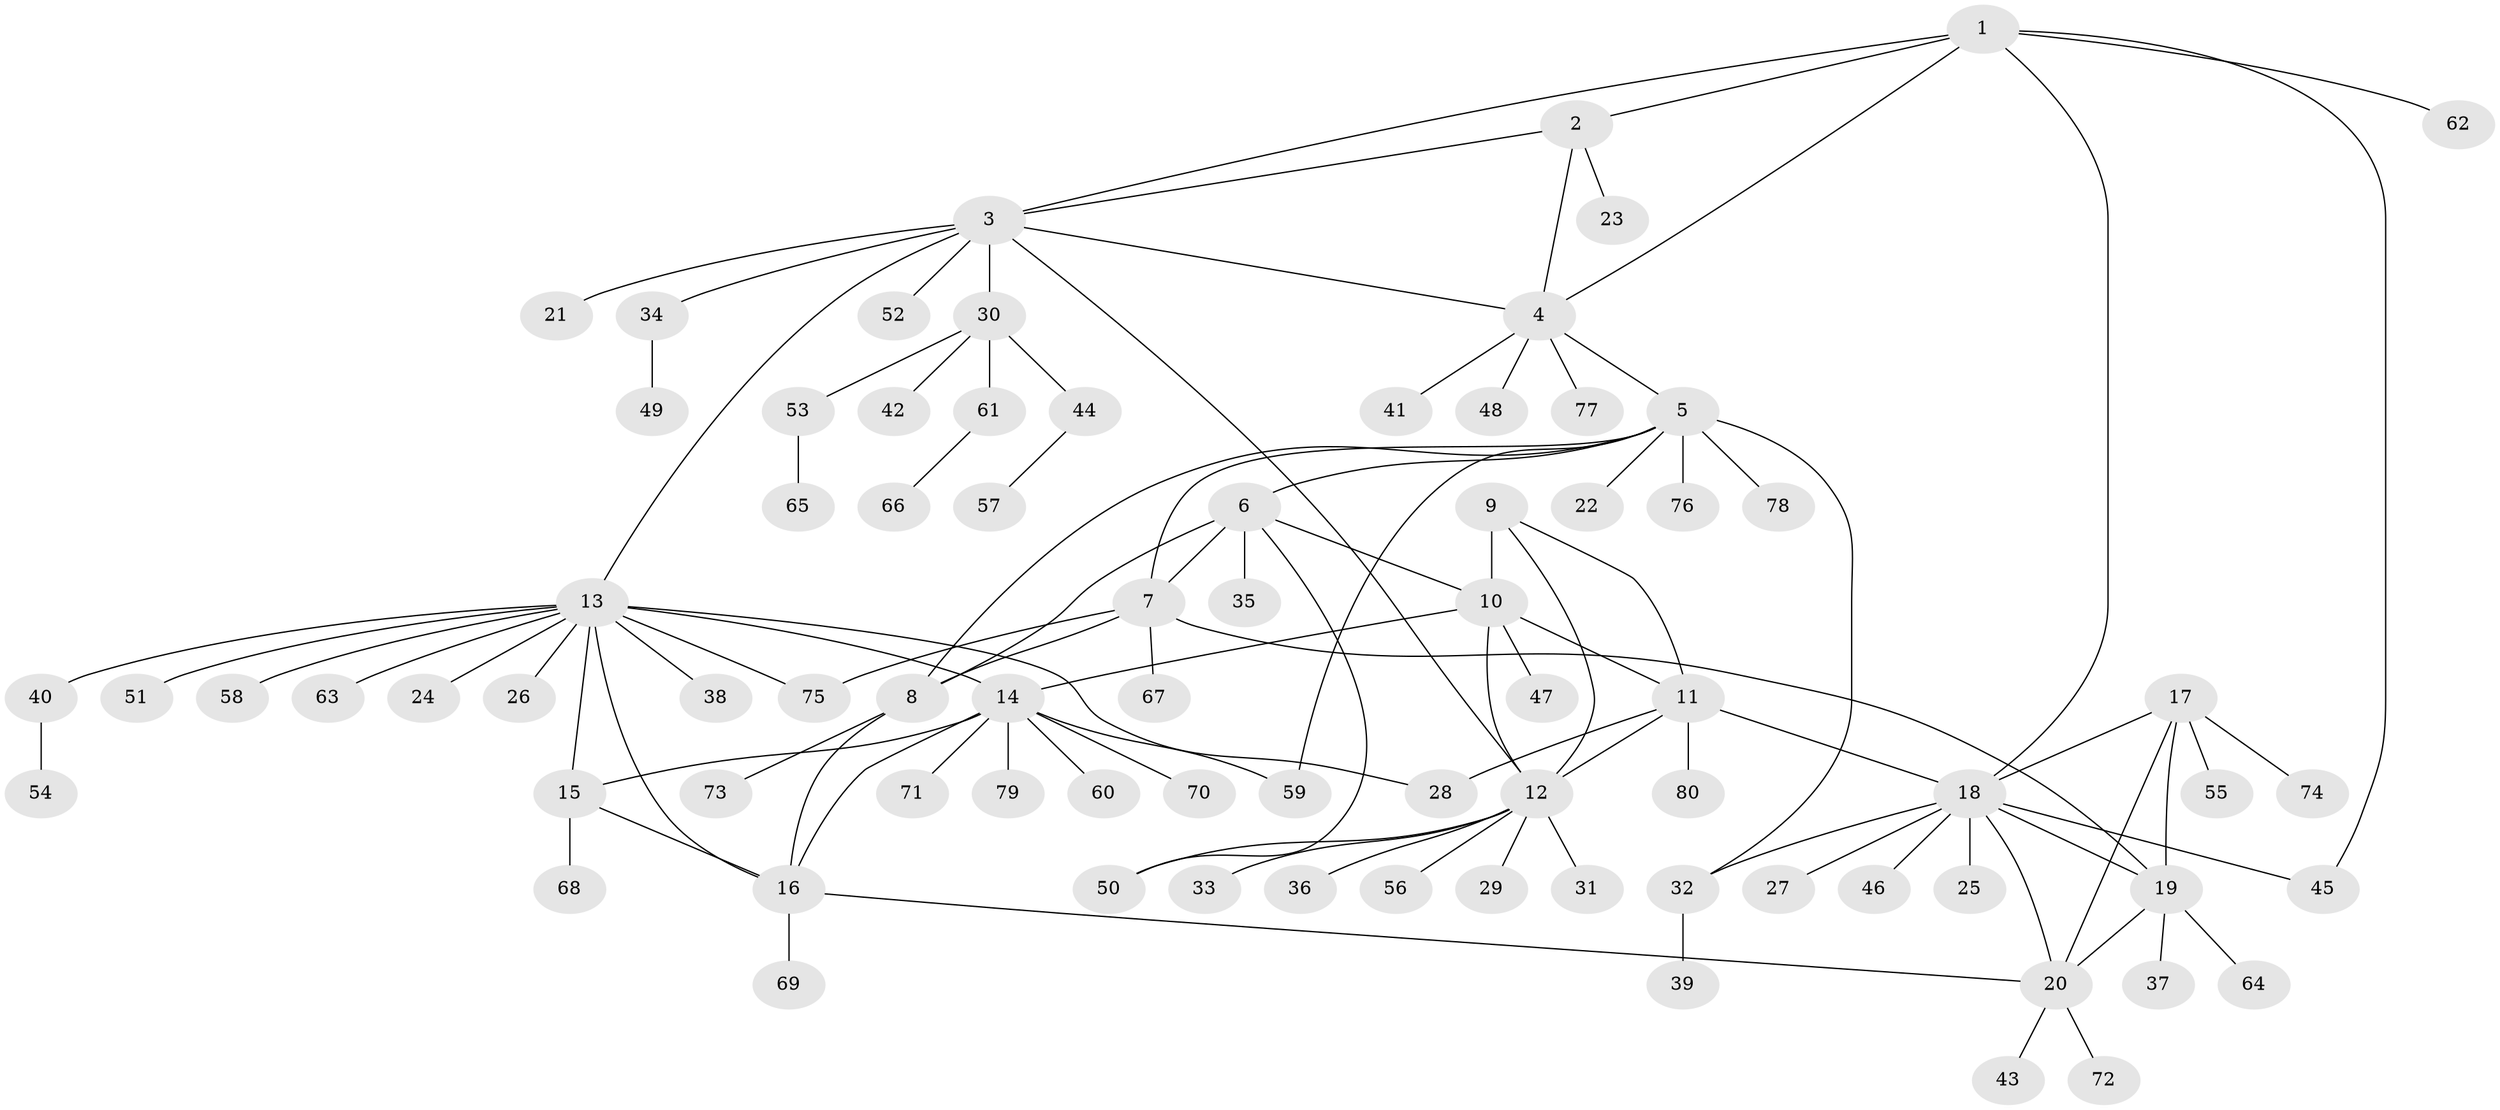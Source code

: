 // coarse degree distribution, {12: 0.01639344262295082, 3: 0.01639344262295082, 8: 0.06557377049180328, 6: 0.04918032786885246, 5: 0.04918032786885246, 4: 0.06557377049180328, 13: 0.01639344262295082, 7: 0.01639344262295082, 1: 0.6229508196721312, 2: 0.08196721311475409}
// Generated by graph-tools (version 1.1) at 2025/52/02/27/25 19:52:18]
// undirected, 80 vertices, 106 edges
graph export_dot {
graph [start="1"]
  node [color=gray90,style=filled];
  1;
  2;
  3;
  4;
  5;
  6;
  7;
  8;
  9;
  10;
  11;
  12;
  13;
  14;
  15;
  16;
  17;
  18;
  19;
  20;
  21;
  22;
  23;
  24;
  25;
  26;
  27;
  28;
  29;
  30;
  31;
  32;
  33;
  34;
  35;
  36;
  37;
  38;
  39;
  40;
  41;
  42;
  43;
  44;
  45;
  46;
  47;
  48;
  49;
  50;
  51;
  52;
  53;
  54;
  55;
  56;
  57;
  58;
  59;
  60;
  61;
  62;
  63;
  64;
  65;
  66;
  67;
  68;
  69;
  70;
  71;
  72;
  73;
  74;
  75;
  76;
  77;
  78;
  79;
  80;
  1 -- 2;
  1 -- 3;
  1 -- 4;
  1 -- 18;
  1 -- 45;
  1 -- 62;
  2 -- 3;
  2 -- 4;
  2 -- 23;
  3 -- 4;
  3 -- 12;
  3 -- 13;
  3 -- 21;
  3 -- 30;
  3 -- 34;
  3 -- 52;
  4 -- 5;
  4 -- 41;
  4 -- 48;
  4 -- 77;
  5 -- 6;
  5 -- 7;
  5 -- 8;
  5 -- 22;
  5 -- 32;
  5 -- 59;
  5 -- 76;
  5 -- 78;
  6 -- 7;
  6 -- 8;
  6 -- 10;
  6 -- 35;
  6 -- 50;
  7 -- 8;
  7 -- 19;
  7 -- 67;
  7 -- 75;
  8 -- 16;
  8 -- 73;
  9 -- 10;
  9 -- 11;
  9 -- 12;
  10 -- 11;
  10 -- 12;
  10 -- 14;
  10 -- 47;
  11 -- 12;
  11 -- 18;
  11 -- 28;
  11 -- 80;
  12 -- 29;
  12 -- 31;
  12 -- 33;
  12 -- 36;
  12 -- 50;
  12 -- 56;
  13 -- 14;
  13 -- 15;
  13 -- 16;
  13 -- 24;
  13 -- 26;
  13 -- 28;
  13 -- 38;
  13 -- 40;
  13 -- 51;
  13 -- 58;
  13 -- 63;
  13 -- 75;
  14 -- 15;
  14 -- 16;
  14 -- 59;
  14 -- 60;
  14 -- 70;
  14 -- 71;
  14 -- 79;
  15 -- 16;
  15 -- 68;
  16 -- 20;
  16 -- 69;
  17 -- 18;
  17 -- 19;
  17 -- 20;
  17 -- 55;
  17 -- 74;
  18 -- 19;
  18 -- 20;
  18 -- 25;
  18 -- 27;
  18 -- 32;
  18 -- 45;
  18 -- 46;
  19 -- 20;
  19 -- 37;
  19 -- 64;
  20 -- 43;
  20 -- 72;
  30 -- 42;
  30 -- 44;
  30 -- 53;
  30 -- 61;
  32 -- 39;
  34 -- 49;
  40 -- 54;
  44 -- 57;
  53 -- 65;
  61 -- 66;
}
